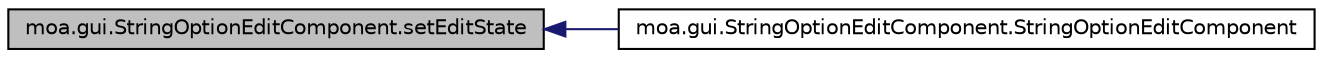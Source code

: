 digraph G
{
  edge [fontname="Helvetica",fontsize="10",labelfontname="Helvetica",labelfontsize="10"];
  node [fontname="Helvetica",fontsize="10",shape=record];
  rankdir=LR;
  Node1 [label="moa.gui.StringOptionEditComponent.setEditState",height=0.2,width=0.4,color="black", fillcolor="grey75", style="filled" fontcolor="black"];
  Node1 -> Node2 [dir=back,color="midnightblue",fontsize="10",style="solid",fontname="Helvetica"];
  Node2 [label="moa.gui.StringOptionEditComponent.StringOptionEditComponent",height=0.2,width=0.4,color="black", fillcolor="white", style="filled",URL="$classmoa_1_1gui_1_1StringOptionEditComponent.html#a67c92760947591f1eb7b61214e24c019"];
}

